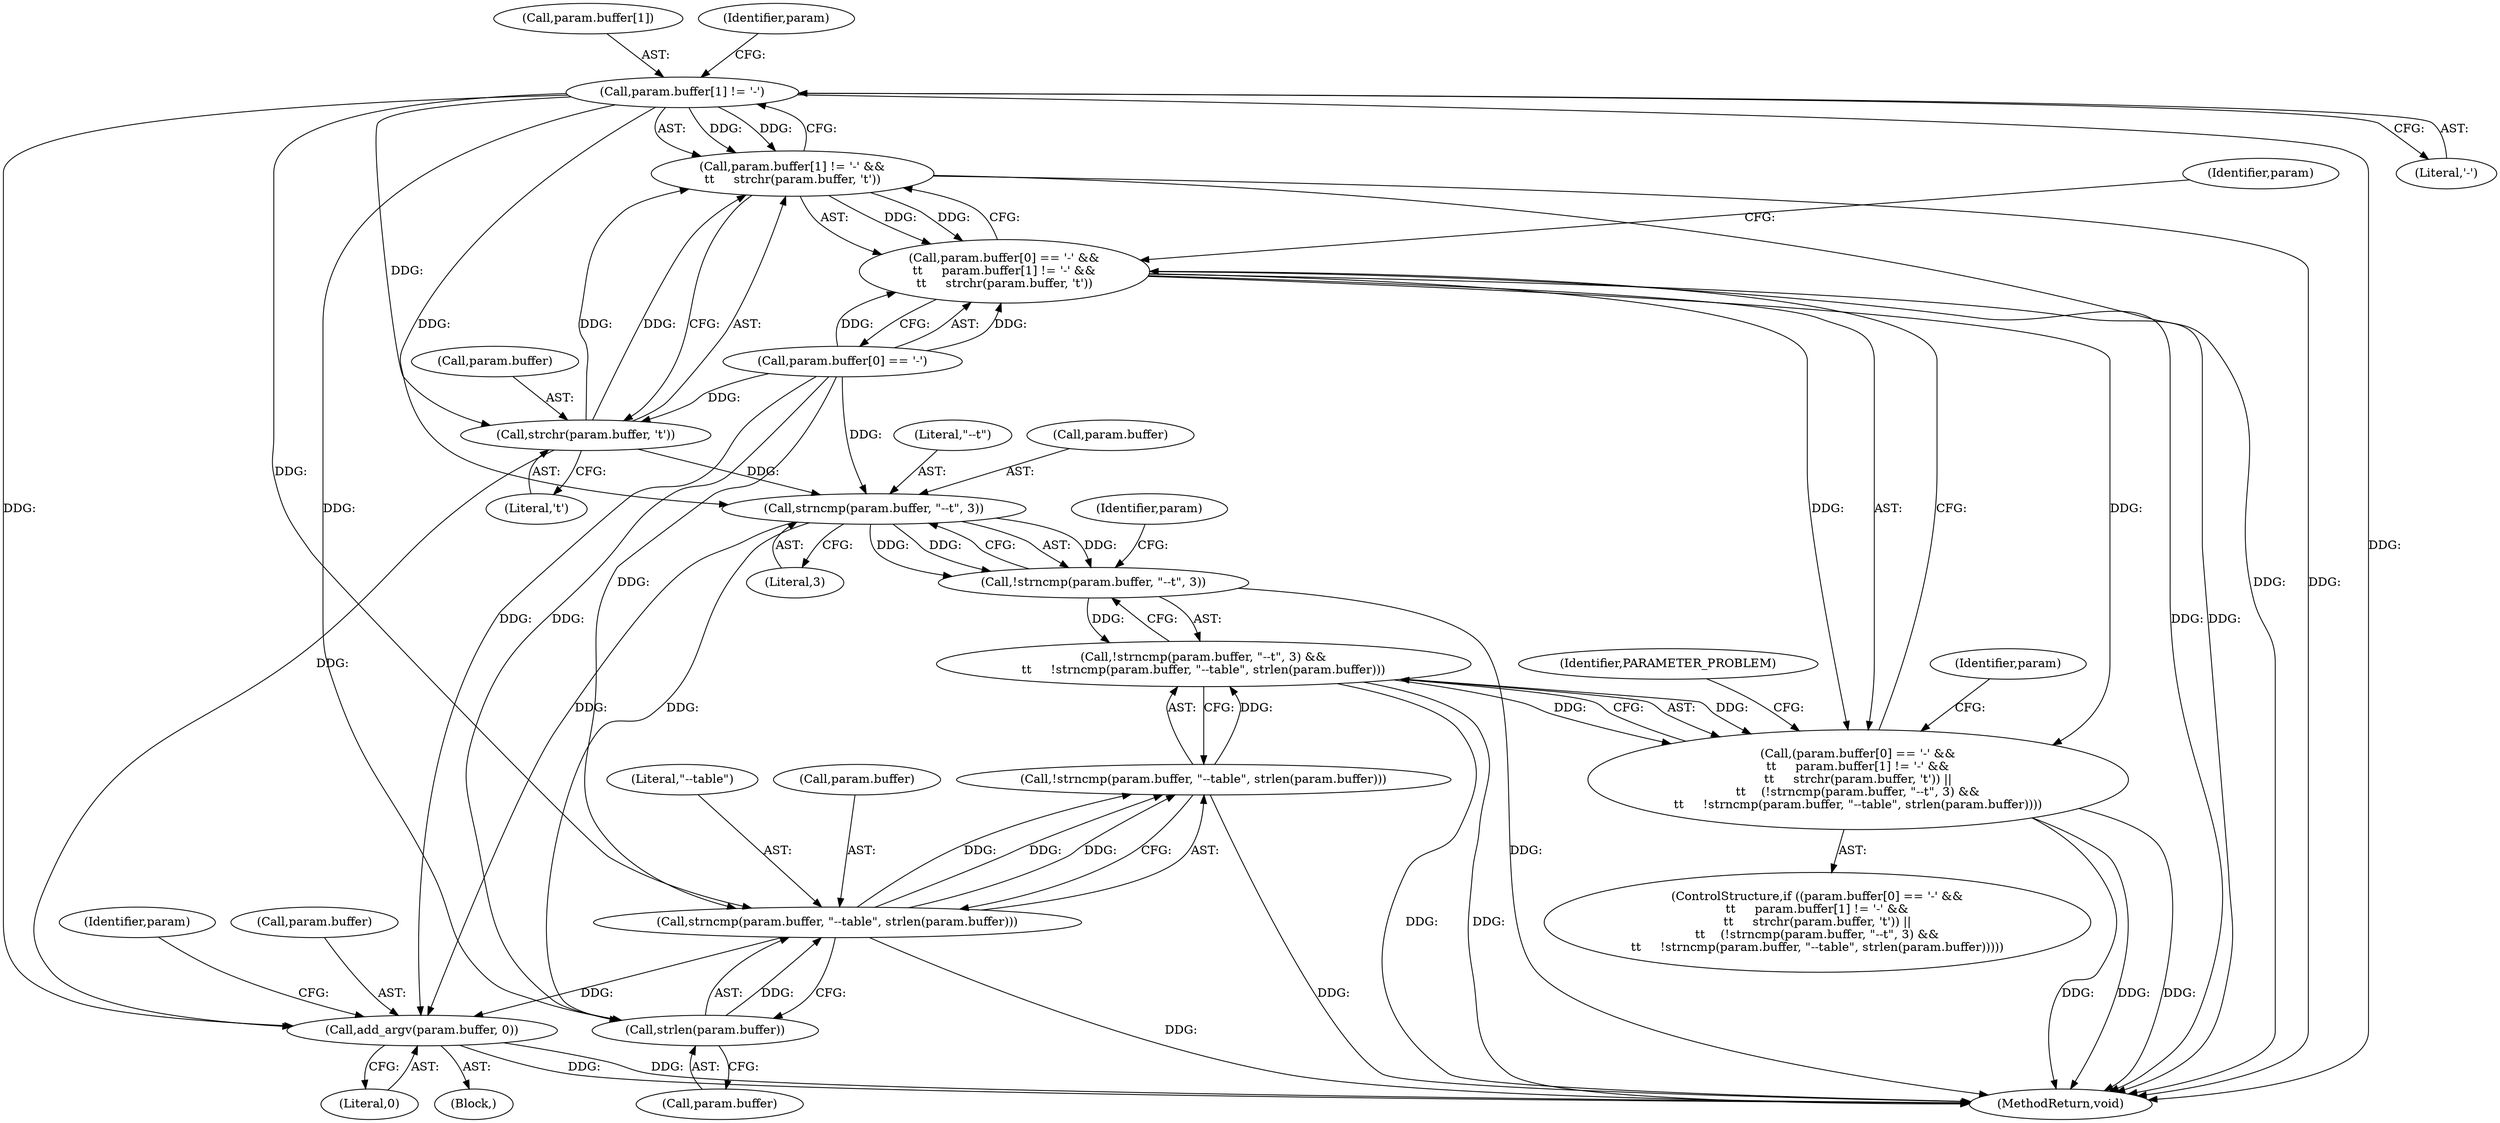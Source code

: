digraph "0_netfilter_2ae1099a42e6a0f06de305ca13a842ac83d4683e@array" {
"1000126" [label="(Call,param.buffer[1] != '-')"];
"1000125" [label="(Call,param.buffer[1] != '-' &&\n\t\t     strchr(param.buffer, 't'))"];
"1000117" [label="(Call,param.buffer[0] == '-' &&\n\t\t     param.buffer[1] != '-' &&\n\t\t     strchr(param.buffer, 't'))"];
"1000116" [label="(Call,(param.buffer[0] == '-' &&\n\t\t     param.buffer[1] != '-' &&\n\t\t     strchr(param.buffer, 't')) ||\n\t\t    (!strncmp(param.buffer, \"--t\", 3) &&\n\t\t     !strncmp(param.buffer, \"--table\", strlen(param.buffer))))"];
"1000133" [label="(Call,strchr(param.buffer, 't'))"];
"1000140" [label="(Call,strncmp(param.buffer, \"--t\", 3))"];
"1000139" [label="(Call,!strncmp(param.buffer, \"--t\", 3))"];
"1000138" [label="(Call,!strncmp(param.buffer, \"--t\", 3) &&\n\t\t     !strncmp(param.buffer, \"--table\", strlen(param.buffer)))"];
"1000152" [label="(Call,strlen(param.buffer))"];
"1000147" [label="(Call,strncmp(param.buffer, \"--table\", strlen(param.buffer)))"];
"1000146" [label="(Call,!strncmp(param.buffer, \"--table\", strlen(param.buffer)))"];
"1000164" [label="(Call,add_argv(param.buffer, 0))"];
"1000116" [label="(Call,(param.buffer[0] == '-' &&\n\t\t     param.buffer[1] != '-' &&\n\t\t     strchr(param.buffer, 't')) ||\n\t\t    (!strncmp(param.buffer, \"--t\", 3) &&\n\t\t     !strncmp(param.buffer, \"--table\", strlen(param.buffer))))"];
"1000142" [label="(Identifier,param)"];
"1000117" [label="(Call,param.buffer[0] == '-' &&\n\t\t     param.buffer[1] != '-' &&\n\t\t     strchr(param.buffer, 't'))"];
"1000125" [label="(Call,param.buffer[1] != '-' &&\n\t\t     strchr(param.buffer, 't'))"];
"1000138" [label="(Call,!strncmp(param.buffer, \"--t\", 3) &&\n\t\t     !strncmp(param.buffer, \"--table\", strlen(param.buffer)))"];
"1000145" [label="(Literal,3)"];
"1000151" [label="(Literal,\"--table\")"];
"1000115" [label="(ControlStructure,if ((param.buffer[0] == '-' &&\n\t\t     param.buffer[1] != '-' &&\n\t\t     strchr(param.buffer, 't')) ||\n\t\t    (!strncmp(param.buffer, \"--t\", 3) &&\n\t\t     !strncmp(param.buffer, \"--table\", strlen(param.buffer)))))"];
"1000144" [label="(Literal,\"--t\")"];
"1000166" [label="(Identifier,param)"];
"1000127" [label="(Call,param.buffer[1])"];
"1000174" [label="(MethodReturn,void)"];
"1000133" [label="(Call,strchr(param.buffer, 't'))"];
"1000118" [label="(Call,param.buffer[0] == '-')"];
"1000141" [label="(Call,param.buffer)"];
"1000135" [label="(Identifier,param)"];
"1000147" [label="(Call,strncmp(param.buffer, \"--table\", strlen(param.buffer)))"];
"1000137" [label="(Literal,'t')"];
"1000168" [label="(Literal,0)"];
"1000152" [label="(Call,strlen(param.buffer))"];
"1000165" [label="(Call,param.buffer)"];
"1000149" [label="(Identifier,param)"];
"1000158" [label="(Identifier,PARAMETER_PROBLEM)"];
"1000134" [label="(Call,param.buffer)"];
"1000148" [label="(Call,param.buffer)"];
"1000139" [label="(Call,!strncmp(param.buffer, \"--t\", 3))"];
"1000171" [label="(Identifier,param)"];
"1000164" [label="(Call,add_argv(param.buffer, 0))"];
"1000126" [label="(Call,param.buffer[1] != '-')"];
"1000146" [label="(Call,!strncmp(param.buffer, \"--table\", strlen(param.buffer)))"];
"1000132" [label="(Literal,'-')"];
"1000104" [label="(Block,)"];
"1000153" [label="(Call,param.buffer)"];
"1000140" [label="(Call,strncmp(param.buffer, \"--t\", 3))"];
"1000126" -> "1000125"  [label="AST: "];
"1000126" -> "1000132"  [label="CFG: "];
"1000127" -> "1000126"  [label="AST: "];
"1000132" -> "1000126"  [label="AST: "];
"1000135" -> "1000126"  [label="CFG: "];
"1000125" -> "1000126"  [label="CFG: "];
"1000126" -> "1000174"  [label="DDG: "];
"1000126" -> "1000125"  [label="DDG: "];
"1000126" -> "1000125"  [label="DDG: "];
"1000126" -> "1000133"  [label="DDG: "];
"1000126" -> "1000140"  [label="DDG: "];
"1000126" -> "1000147"  [label="DDG: "];
"1000126" -> "1000152"  [label="DDG: "];
"1000126" -> "1000164"  [label="DDG: "];
"1000125" -> "1000117"  [label="AST: "];
"1000125" -> "1000133"  [label="CFG: "];
"1000133" -> "1000125"  [label="AST: "];
"1000117" -> "1000125"  [label="CFG: "];
"1000125" -> "1000174"  [label="DDG: "];
"1000125" -> "1000174"  [label="DDG: "];
"1000125" -> "1000117"  [label="DDG: "];
"1000125" -> "1000117"  [label="DDG: "];
"1000133" -> "1000125"  [label="DDG: "];
"1000133" -> "1000125"  [label="DDG: "];
"1000117" -> "1000116"  [label="AST: "];
"1000117" -> "1000118"  [label="CFG: "];
"1000118" -> "1000117"  [label="AST: "];
"1000142" -> "1000117"  [label="CFG: "];
"1000116" -> "1000117"  [label="CFG: "];
"1000117" -> "1000174"  [label="DDG: "];
"1000117" -> "1000174"  [label="DDG: "];
"1000117" -> "1000116"  [label="DDG: "];
"1000117" -> "1000116"  [label="DDG: "];
"1000118" -> "1000117"  [label="DDG: "];
"1000118" -> "1000117"  [label="DDG: "];
"1000116" -> "1000115"  [label="AST: "];
"1000116" -> "1000138"  [label="CFG: "];
"1000138" -> "1000116"  [label="AST: "];
"1000158" -> "1000116"  [label="CFG: "];
"1000166" -> "1000116"  [label="CFG: "];
"1000116" -> "1000174"  [label="DDG: "];
"1000116" -> "1000174"  [label="DDG: "];
"1000116" -> "1000174"  [label="DDG: "];
"1000138" -> "1000116"  [label="DDG: "];
"1000138" -> "1000116"  [label="DDG: "];
"1000133" -> "1000137"  [label="CFG: "];
"1000134" -> "1000133"  [label="AST: "];
"1000137" -> "1000133"  [label="AST: "];
"1000118" -> "1000133"  [label="DDG: "];
"1000133" -> "1000140"  [label="DDG: "];
"1000133" -> "1000164"  [label="DDG: "];
"1000140" -> "1000139"  [label="AST: "];
"1000140" -> "1000145"  [label="CFG: "];
"1000141" -> "1000140"  [label="AST: "];
"1000144" -> "1000140"  [label="AST: "];
"1000145" -> "1000140"  [label="AST: "];
"1000139" -> "1000140"  [label="CFG: "];
"1000140" -> "1000139"  [label="DDG: "];
"1000140" -> "1000139"  [label="DDG: "];
"1000140" -> "1000139"  [label="DDG: "];
"1000118" -> "1000140"  [label="DDG: "];
"1000140" -> "1000152"  [label="DDG: "];
"1000140" -> "1000164"  [label="DDG: "];
"1000139" -> "1000138"  [label="AST: "];
"1000149" -> "1000139"  [label="CFG: "];
"1000138" -> "1000139"  [label="CFG: "];
"1000139" -> "1000174"  [label="DDG: "];
"1000139" -> "1000138"  [label="DDG: "];
"1000138" -> "1000146"  [label="CFG: "];
"1000146" -> "1000138"  [label="AST: "];
"1000138" -> "1000174"  [label="DDG: "];
"1000138" -> "1000174"  [label="DDG: "];
"1000146" -> "1000138"  [label="DDG: "];
"1000152" -> "1000147"  [label="AST: "];
"1000152" -> "1000153"  [label="CFG: "];
"1000153" -> "1000152"  [label="AST: "];
"1000147" -> "1000152"  [label="CFG: "];
"1000152" -> "1000147"  [label="DDG: "];
"1000118" -> "1000152"  [label="DDG: "];
"1000147" -> "1000146"  [label="AST: "];
"1000148" -> "1000147"  [label="AST: "];
"1000151" -> "1000147"  [label="AST: "];
"1000146" -> "1000147"  [label="CFG: "];
"1000147" -> "1000174"  [label="DDG: "];
"1000147" -> "1000146"  [label="DDG: "];
"1000147" -> "1000146"  [label="DDG: "];
"1000147" -> "1000146"  [label="DDG: "];
"1000118" -> "1000147"  [label="DDG: "];
"1000147" -> "1000164"  [label="DDG: "];
"1000146" -> "1000174"  [label="DDG: "];
"1000164" -> "1000104"  [label="AST: "];
"1000164" -> "1000168"  [label="CFG: "];
"1000165" -> "1000164"  [label="AST: "];
"1000168" -> "1000164"  [label="AST: "];
"1000171" -> "1000164"  [label="CFG: "];
"1000164" -> "1000174"  [label="DDG: "];
"1000164" -> "1000174"  [label="DDG: "];
"1000118" -> "1000164"  [label="DDG: "];
}
